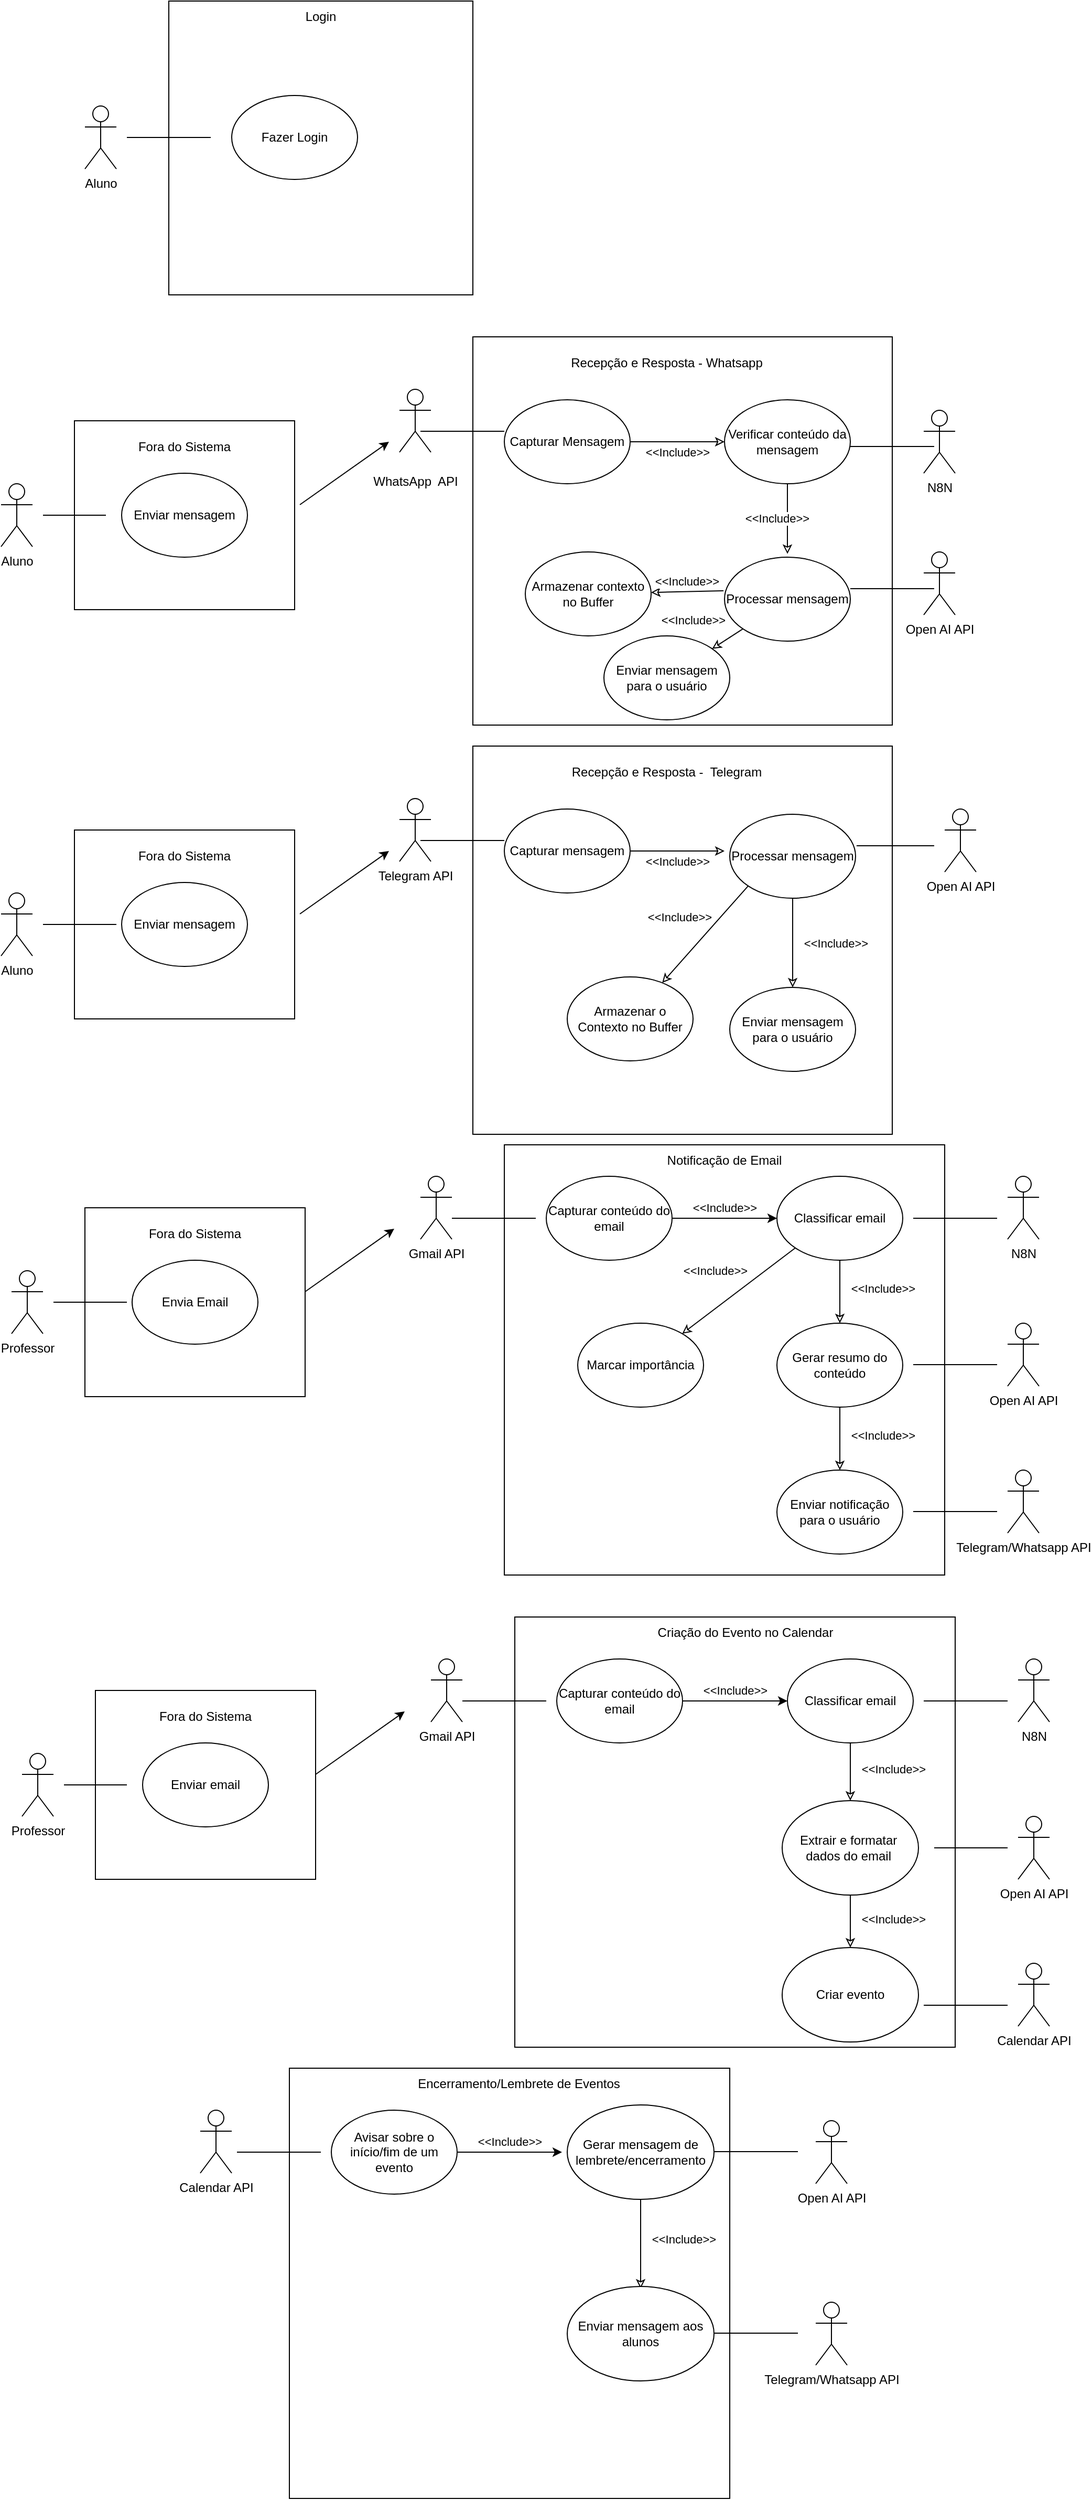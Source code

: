 <mxfile version="26.0.8">
  <diagram name="Página-1" id="kD2pXu33aiupnDGsfzcF">
    <mxGraphModel dx="1120" dy="434" grid="1" gridSize="10" guides="1" tooltips="1" connect="1" arrows="1" fold="1" page="1" pageScale="1" pageWidth="827" pageHeight="1169" math="0" shadow="0">
      <root>
        <mxCell id="0" />
        <mxCell id="1" parent="0" />
        <mxCell id="SGLUg8fZmtAf4TUcIjIm-114" value="" style="rounded=0;whiteSpace=wrap;html=1;fillColor=none;" parent="1" vertex="1">
          <mxGeometry x="540" y="1610" width="420" height="410" as="geometry" />
        </mxCell>
        <mxCell id="SGLUg8fZmtAf4TUcIjIm-81" value="" style="rounded=0;whiteSpace=wrap;html=1;fillColor=none;" parent="1" vertex="1">
          <mxGeometry x="530" y="1160" width="420" height="410" as="geometry" />
        </mxCell>
        <mxCell id="SGLUg8fZmtAf4TUcIjIm-131" value="" style="rounded=0;whiteSpace=wrap;html=1;fillColor=none;" parent="1" vertex="1">
          <mxGeometry x="325" y="2040" width="420" height="410" as="geometry" />
        </mxCell>
        <mxCell id="SGLUg8fZmtAf4TUcIjIm-1" value="" style="rounded=0;whiteSpace=wrap;html=1;fillColor=none;" parent="1" vertex="1">
          <mxGeometry x="500" y="390" width="400" height="370" as="geometry" />
        </mxCell>
        <mxCell id="SGLUg8fZmtAf4TUcIjIm-7" value="" style="rounded=0;whiteSpace=wrap;html=1;fillColor=none;" parent="1" vertex="1">
          <mxGeometry x="120" y="470" width="210" height="180" as="geometry" />
        </mxCell>
        <mxCell id="OUi7C1fRv3OiWJFdQNW4-14" value="" style="rounded=0;whiteSpace=wrap;html=1;fillColor=none;" parent="1" vertex="1">
          <mxGeometry x="210" y="70" width="290" height="280" as="geometry" />
        </mxCell>
        <mxCell id="OUi7C1fRv3OiWJFdQNW4-6" value="Aluno" style="shape=umlActor;verticalLabelPosition=bottom;verticalAlign=top;html=1;outlineConnect=0;" parent="1" vertex="1">
          <mxGeometry x="130" y="170" width="30" height="60" as="geometry" />
        </mxCell>
        <mxCell id="OUi7C1fRv3OiWJFdQNW4-12" value="Fazer Login" style="ellipse;whiteSpace=wrap;html=1;" parent="1" vertex="1">
          <mxGeometry x="270" y="160" width="120" height="80" as="geometry" />
        </mxCell>
        <mxCell id="OUi7C1fRv3OiWJFdQNW4-13" value="" style="endArrow=none;html=1;rounded=0;" parent="1" edge="1">
          <mxGeometry width="50" height="50" relative="1" as="geometry">
            <mxPoint x="170" y="200" as="sourcePoint" />
            <mxPoint x="250" y="200" as="targetPoint" />
          </mxGeometry>
        </mxCell>
        <mxCell id="OUi7C1fRv3OiWJFdQNW4-15" value="Login" style="text;html=1;align=center;verticalAlign=middle;whiteSpace=wrap;rounded=0;" parent="1" vertex="1">
          <mxGeometry x="325" y="70" width="60" height="30" as="geometry" />
        </mxCell>
        <mxCell id="SGLUg8fZmtAf4TUcIjIm-2" value="Aluno" style="shape=umlActor;verticalLabelPosition=bottom;verticalAlign=top;html=1;outlineConnect=0;" parent="1" vertex="1">
          <mxGeometry x="50" y="530" width="30" height="60" as="geometry" />
        </mxCell>
        <mxCell id="SGLUg8fZmtAf4TUcIjIm-3" value="Enviar mensagem" style="ellipse;whiteSpace=wrap;html=1;" parent="1" vertex="1">
          <mxGeometry x="165" y="520" width="120" height="80" as="geometry" />
        </mxCell>
        <mxCell id="SGLUg8fZmtAf4TUcIjIm-4" value="" style="endArrow=none;html=1;rounded=0;" parent="1" edge="1">
          <mxGeometry width="50" height="50" relative="1" as="geometry">
            <mxPoint x="90" y="560" as="sourcePoint" />
            <mxPoint x="150" y="560" as="targetPoint" />
          </mxGeometry>
        </mxCell>
        <mxCell id="SGLUg8fZmtAf4TUcIjIm-5" value="Recepção e Resposta - Whatsapp" style="text;html=1;align=center;verticalAlign=middle;whiteSpace=wrap;rounded=0;" parent="1" vertex="1">
          <mxGeometry x="580" y="400" width="210" height="30" as="geometry" />
        </mxCell>
        <mxCell id="SGLUg8fZmtAf4TUcIjIm-8" value="Fora do Sistema" style="text;html=1;align=center;verticalAlign=middle;whiteSpace=wrap;rounded=0;" parent="1" vertex="1">
          <mxGeometry x="120" y="480" width="210" height="30" as="geometry" />
        </mxCell>
        <mxCell id="SGLUg8fZmtAf4TUcIjIm-9" value="&lt;br&gt;WhatsApp&amp;nbsp; API&lt;div&gt;&lt;br/&gt;&lt;/div&gt;" style="shape=umlActor;verticalLabelPosition=bottom;verticalAlign=top;html=1;outlineConnect=0;" parent="1" vertex="1">
          <mxGeometry x="430" y="440" width="30" height="60" as="geometry" />
        </mxCell>
        <mxCell id="SGLUg8fZmtAf4TUcIjIm-12" value="Capturar Mensagem" style="ellipse;whiteSpace=wrap;html=1;" parent="1" vertex="1">
          <mxGeometry x="530" y="450" width="120" height="80" as="geometry" />
        </mxCell>
        <mxCell id="SGLUg8fZmtAf4TUcIjIm-13" value="" style="endArrow=classic;html=1;rounded=0;" parent="1" edge="1">
          <mxGeometry width="50" height="50" relative="1" as="geometry">
            <mxPoint x="335" y="550" as="sourcePoint" />
            <mxPoint x="420" y="490" as="targetPoint" />
          </mxGeometry>
        </mxCell>
        <mxCell id="SGLUg8fZmtAf4TUcIjIm-14" value="&amp;lt;&amp;lt;Include&amp;gt;&amp;gt;" style="endArrow=none;html=1;rounded=0;exitX=0;exitY=0.5;exitDx=0;exitDy=0;entryX=1;entryY=0.5;entryDx=0;entryDy=0;startArrow=classic;startFill=0;" parent="1" source="SGLUg8fZmtAf4TUcIjIm-15" target="SGLUg8fZmtAf4TUcIjIm-12" edge="1">
          <mxGeometry y="10" width="50" height="50" relative="1" as="geometry">
            <mxPoint x="665" y="530" as="sourcePoint" />
            <mxPoint x="760" y="470" as="targetPoint" />
            <mxPoint as="offset" />
          </mxGeometry>
        </mxCell>
        <mxCell id="SGLUg8fZmtAf4TUcIjIm-15" value="Verificar conteúdo da mensagem" style="ellipse;whiteSpace=wrap;html=1;" parent="1" vertex="1">
          <mxGeometry x="740" y="450" width="120" height="80" as="geometry" />
        </mxCell>
        <mxCell id="SGLUg8fZmtAf4TUcIjIm-16" value="&lt;div&gt;N8N&lt;/div&gt;" style="shape=umlActor;verticalLabelPosition=bottom;verticalAlign=top;html=1;outlineConnect=0;" parent="1" vertex="1">
          <mxGeometry x="930" y="460" width="30" height="60" as="geometry" />
        </mxCell>
        <mxCell id="SGLUg8fZmtAf4TUcIjIm-17" value="" style="endArrow=none;html=1;rounded=0;" parent="1" edge="1">
          <mxGeometry width="50" height="50" relative="1" as="geometry">
            <mxPoint x="450" y="480" as="sourcePoint" />
            <mxPoint x="530" y="480" as="targetPoint" />
          </mxGeometry>
        </mxCell>
        <mxCell id="SGLUg8fZmtAf4TUcIjIm-19" value="" style="endArrow=none;html=1;rounded=0;" parent="1" edge="1">
          <mxGeometry width="50" height="50" relative="1" as="geometry">
            <mxPoint x="860" y="494.5" as="sourcePoint" />
            <mxPoint x="940" y="494.5" as="targetPoint" />
          </mxGeometry>
        </mxCell>
        <mxCell id="SGLUg8fZmtAf4TUcIjIm-20" value="&amp;lt;&amp;lt;Include&amp;gt;&amp;gt;" style="endArrow=none;html=1;rounded=0;exitX=0.75;exitY=0.559;exitDx=0;exitDy=0;entryX=0.5;entryY=1;entryDx=0;entryDy=0;startArrow=classic;startFill=0;exitPerimeter=0;" parent="1" source="SGLUg8fZmtAf4TUcIjIm-1" target="SGLUg8fZmtAf4TUcIjIm-15" edge="1">
          <mxGeometry y="10" width="50" height="50" relative="1" as="geometry">
            <mxPoint x="820" y="559.5" as="sourcePoint" />
            <mxPoint x="730" y="559.5" as="targetPoint" />
            <mxPoint as="offset" />
          </mxGeometry>
        </mxCell>
        <mxCell id="SGLUg8fZmtAf4TUcIjIm-21" value="Processar mensagem" style="ellipse;whiteSpace=wrap;html=1;" parent="1" vertex="1">
          <mxGeometry x="740" y="600" width="120" height="80" as="geometry" />
        </mxCell>
        <mxCell id="SGLUg8fZmtAf4TUcIjIm-22" value="Open AI API" style="shape=umlActor;verticalLabelPosition=bottom;verticalAlign=top;html=1;outlineConnect=0;" parent="1" vertex="1">
          <mxGeometry x="930" y="595" width="30" height="60" as="geometry" />
        </mxCell>
        <mxCell id="SGLUg8fZmtAf4TUcIjIm-25" value="" style="endArrow=none;html=1;rounded=0;" parent="1" edge="1">
          <mxGeometry width="50" height="50" relative="1" as="geometry">
            <mxPoint x="860" y="630" as="sourcePoint" />
            <mxPoint x="940" y="630" as="targetPoint" />
          </mxGeometry>
        </mxCell>
        <mxCell id="SGLUg8fZmtAf4TUcIjIm-26" value="Armazenar contexto no Buffer" style="ellipse;whiteSpace=wrap;html=1;" parent="1" vertex="1">
          <mxGeometry x="550" y="595" width="120" height="80" as="geometry" />
        </mxCell>
        <mxCell id="SGLUg8fZmtAf4TUcIjIm-27" value="Enviar mensagem para o usuário" style="ellipse;whiteSpace=wrap;html=1;" parent="1" vertex="1">
          <mxGeometry x="625" y="675" width="120" height="80" as="geometry" />
        </mxCell>
        <mxCell id="SGLUg8fZmtAf4TUcIjIm-28" value="&amp;lt;&amp;lt;Include&amp;gt;&amp;gt;" style="endArrow=none;html=1;rounded=0;entryX=-0.008;entryY=0.4;entryDx=0;entryDy=0;startArrow=classic;startFill=0;entryPerimeter=0;" parent="1" source="SGLUg8fZmtAf4TUcIjIm-26" target="SGLUg8fZmtAf4TUcIjIm-21" edge="1">
          <mxGeometry y="10" width="50" height="50" relative="1" as="geometry">
            <mxPoint x="720" y="608.5" as="sourcePoint" />
            <mxPoint x="720" y="541.5" as="targetPoint" />
            <mxPoint as="offset" />
          </mxGeometry>
        </mxCell>
        <mxCell id="SGLUg8fZmtAf4TUcIjIm-29" value="&amp;lt;&amp;lt;Include&amp;gt;&amp;gt;" style="endArrow=none;html=1;rounded=0;entryX=0;entryY=1;entryDx=0;entryDy=0;startArrow=classic;startFill=0;" parent="1" source="SGLUg8fZmtAf4TUcIjIm-27" target="SGLUg8fZmtAf4TUcIjIm-21" edge="1">
          <mxGeometry x="-1" y="33" width="50" height="50" relative="1" as="geometry">
            <mxPoint x="680" y="644" as="sourcePoint" />
            <mxPoint x="749" y="642" as="targetPoint" />
            <mxPoint as="offset" />
          </mxGeometry>
        </mxCell>
        <mxCell id="SGLUg8fZmtAf4TUcIjIm-31" value="" style="rounded=0;whiteSpace=wrap;html=1;fillColor=none;" parent="1" vertex="1">
          <mxGeometry x="500" y="780" width="400" height="370" as="geometry" />
        </mxCell>
        <mxCell id="SGLUg8fZmtAf4TUcIjIm-32" value="" style="rounded=0;whiteSpace=wrap;html=1;fillColor=none;" parent="1" vertex="1">
          <mxGeometry x="120" y="860" width="210" height="180" as="geometry" />
        </mxCell>
        <mxCell id="SGLUg8fZmtAf4TUcIjIm-33" value="Aluno" style="shape=umlActor;verticalLabelPosition=bottom;verticalAlign=top;html=1;outlineConnect=0;" parent="1" vertex="1">
          <mxGeometry x="50" y="920" width="30" height="60" as="geometry" />
        </mxCell>
        <mxCell id="SGLUg8fZmtAf4TUcIjIm-34" value="Enviar mensagem" style="ellipse;whiteSpace=wrap;html=1;" parent="1" vertex="1">
          <mxGeometry x="165" y="910" width="120" height="80" as="geometry" />
        </mxCell>
        <mxCell id="SGLUg8fZmtAf4TUcIjIm-35" value="" style="endArrow=none;html=1;rounded=0;" parent="1" edge="1">
          <mxGeometry width="50" height="50" relative="1" as="geometry">
            <mxPoint x="90" y="950" as="sourcePoint" />
            <mxPoint x="160" y="950" as="targetPoint" />
          </mxGeometry>
        </mxCell>
        <mxCell id="SGLUg8fZmtAf4TUcIjIm-36" value="Recepção e Resposta -&amp;nbsp; Telegram" style="text;html=1;align=center;verticalAlign=middle;whiteSpace=wrap;rounded=0;" parent="1" vertex="1">
          <mxGeometry x="580" y="790" width="210" height="30" as="geometry" />
        </mxCell>
        <mxCell id="SGLUg8fZmtAf4TUcIjIm-37" value="Fora do Sistema" style="text;html=1;align=center;verticalAlign=middle;whiteSpace=wrap;rounded=0;" parent="1" vertex="1">
          <mxGeometry x="120" y="870" width="210" height="30" as="geometry" />
        </mxCell>
        <mxCell id="SGLUg8fZmtAf4TUcIjIm-38" value="Telegram API" style="shape=umlActor;verticalLabelPosition=bottom;verticalAlign=top;html=1;outlineConnect=0;" parent="1" vertex="1">
          <mxGeometry x="430" y="830" width="30" height="60" as="geometry" />
        </mxCell>
        <mxCell id="SGLUg8fZmtAf4TUcIjIm-39" value="Capturar mensagem" style="ellipse;whiteSpace=wrap;html=1;" parent="1" vertex="1">
          <mxGeometry x="530" y="840" width="120" height="80" as="geometry" />
        </mxCell>
        <mxCell id="SGLUg8fZmtAf4TUcIjIm-40" value="" style="endArrow=classic;html=1;rounded=0;" parent="1" edge="1">
          <mxGeometry width="50" height="50" relative="1" as="geometry">
            <mxPoint x="335" y="940" as="sourcePoint" />
            <mxPoint x="420" y="880" as="targetPoint" />
          </mxGeometry>
        </mxCell>
        <mxCell id="SGLUg8fZmtAf4TUcIjIm-41" value="&amp;lt;&amp;lt;Include&amp;gt;&amp;gt;" style="endArrow=none;html=1;rounded=0;exitX=0;exitY=0.5;exitDx=0;exitDy=0;entryX=1;entryY=0.5;entryDx=0;entryDy=0;startArrow=classic;startFill=0;" parent="1" target="SGLUg8fZmtAf4TUcIjIm-39" edge="1">
          <mxGeometry y="10" width="50" height="50" relative="1" as="geometry">
            <mxPoint x="740" y="880" as="sourcePoint" />
            <mxPoint x="760" y="860" as="targetPoint" />
            <mxPoint as="offset" />
          </mxGeometry>
        </mxCell>
        <mxCell id="SGLUg8fZmtAf4TUcIjIm-44" value="" style="endArrow=none;html=1;rounded=0;" parent="1" edge="1">
          <mxGeometry width="50" height="50" relative="1" as="geometry">
            <mxPoint x="450" y="870" as="sourcePoint" />
            <mxPoint x="530" y="870" as="targetPoint" />
          </mxGeometry>
        </mxCell>
        <mxCell id="SGLUg8fZmtAf4TUcIjIm-47" value="Processar mensagem" style="ellipse;whiteSpace=wrap;html=1;" parent="1" vertex="1">
          <mxGeometry x="745" y="845" width="120" height="80" as="geometry" />
        </mxCell>
        <mxCell id="SGLUg8fZmtAf4TUcIjIm-48" value="Open AI API" style="shape=umlActor;verticalLabelPosition=bottom;verticalAlign=top;html=1;outlineConnect=0;" parent="1" vertex="1">
          <mxGeometry x="950" y="840" width="30" height="60" as="geometry" />
        </mxCell>
        <mxCell id="SGLUg8fZmtAf4TUcIjIm-49" value="" style="endArrow=none;html=1;rounded=0;exitX=1.008;exitY=0.375;exitDx=0;exitDy=0;exitPerimeter=0;" parent="1" source="SGLUg8fZmtAf4TUcIjIm-47" edge="1">
          <mxGeometry width="50" height="50" relative="1" as="geometry">
            <mxPoint x="860" y="1020" as="sourcePoint" />
            <mxPoint x="940" y="875" as="targetPoint" />
          </mxGeometry>
        </mxCell>
        <mxCell id="SGLUg8fZmtAf4TUcIjIm-50" value="Armazenar o Contexto no Buffer" style="ellipse;whiteSpace=wrap;html=1;" parent="1" vertex="1">
          <mxGeometry x="590" y="1000" width="120" height="80" as="geometry" />
        </mxCell>
        <mxCell id="SGLUg8fZmtAf4TUcIjIm-51" value="Enviar mensagem para o usuário" style="ellipse;whiteSpace=wrap;html=1;" parent="1" vertex="1">
          <mxGeometry x="745" y="1010" width="120" height="80" as="geometry" />
        </mxCell>
        <mxCell id="SGLUg8fZmtAf4TUcIjIm-52" value="&amp;lt;&amp;lt;Include&amp;gt;&amp;gt;" style="endArrow=none;html=1;rounded=0;entryX=0;entryY=1;entryDx=0;entryDy=0;startArrow=classic;startFill=0;" parent="1" source="SGLUg8fZmtAf4TUcIjIm-50" target="SGLUg8fZmtAf4TUcIjIm-47" edge="1">
          <mxGeometry x="-0.071" y="29" width="50" height="50" relative="1" as="geometry">
            <mxPoint x="720" y="998.5" as="sourcePoint" />
            <mxPoint x="720" y="931.5" as="targetPoint" />
            <mxPoint as="offset" />
          </mxGeometry>
        </mxCell>
        <mxCell id="SGLUg8fZmtAf4TUcIjIm-53" value="&amp;lt;&amp;lt;Include&amp;gt;&amp;gt;" style="endArrow=none;html=1;rounded=0;entryX=0.5;entryY=1;entryDx=0;entryDy=0;startArrow=classic;startFill=0;" parent="1" source="SGLUg8fZmtAf4TUcIjIm-51" target="SGLUg8fZmtAf4TUcIjIm-47" edge="1">
          <mxGeometry x="-0.011" y="-41" width="50" height="50" relative="1" as="geometry">
            <mxPoint x="680" y="1034" as="sourcePoint" />
            <mxPoint x="749" y="1032" as="targetPoint" />
            <mxPoint as="offset" />
          </mxGeometry>
        </mxCell>
        <mxCell id="SGLUg8fZmtAf4TUcIjIm-57" value="" style="rounded=0;whiteSpace=wrap;html=1;fillColor=none;" parent="1" vertex="1">
          <mxGeometry x="130" y="1220" width="210" height="180" as="geometry" />
        </mxCell>
        <mxCell id="SGLUg8fZmtAf4TUcIjIm-58" value="Professor" style="shape=umlActor;verticalLabelPosition=bottom;verticalAlign=top;html=1;outlineConnect=0;" parent="1" vertex="1">
          <mxGeometry x="60" y="1280" width="30" height="60" as="geometry" />
        </mxCell>
        <mxCell id="SGLUg8fZmtAf4TUcIjIm-59" value="Envia Email" style="ellipse;whiteSpace=wrap;html=1;" parent="1" vertex="1">
          <mxGeometry x="175" y="1270" width="120" height="80" as="geometry" />
        </mxCell>
        <mxCell id="SGLUg8fZmtAf4TUcIjIm-60" value="" style="endArrow=none;html=1;rounded=0;" parent="1" edge="1">
          <mxGeometry width="50" height="50" relative="1" as="geometry">
            <mxPoint x="100" y="1310" as="sourcePoint" />
            <mxPoint x="170" y="1310" as="targetPoint" />
          </mxGeometry>
        </mxCell>
        <mxCell id="SGLUg8fZmtAf4TUcIjIm-61" value="Fora do Sistema" style="text;html=1;align=center;verticalAlign=middle;whiteSpace=wrap;rounded=0;" parent="1" vertex="1">
          <mxGeometry x="130" y="1230" width="210" height="30" as="geometry" />
        </mxCell>
        <mxCell id="SGLUg8fZmtAf4TUcIjIm-62" value="" style="endArrow=classic;html=1;rounded=0;" parent="1" edge="1">
          <mxGeometry width="50" height="50" relative="1" as="geometry">
            <mxPoint x="340" y="1300" as="sourcePoint" />
            <mxPoint x="425" y="1240" as="targetPoint" />
          </mxGeometry>
        </mxCell>
        <mxCell id="SGLUg8fZmtAf4TUcIjIm-63" value="Gmail API" style="shape=umlActor;verticalLabelPosition=bottom;verticalAlign=top;html=1;outlineConnect=0;" parent="1" vertex="1">
          <mxGeometry x="450" y="1190" width="30" height="60" as="geometry" />
        </mxCell>
        <mxCell id="SGLUg8fZmtAf4TUcIjIm-65" value="" style="endArrow=none;html=1;rounded=0;" parent="1" edge="1">
          <mxGeometry width="50" height="50" relative="1" as="geometry">
            <mxPoint x="480" y="1230" as="sourcePoint" />
            <mxPoint x="560" y="1230" as="targetPoint" />
          </mxGeometry>
        </mxCell>
        <mxCell id="SGLUg8fZmtAf4TUcIjIm-66" value="Capturar conteúdo do email" style="ellipse;whiteSpace=wrap;html=1;" parent="1" vertex="1">
          <mxGeometry x="570" y="1190" width="120" height="80" as="geometry" />
        </mxCell>
        <mxCell id="SGLUg8fZmtAf4TUcIjIm-67" value="Classificar email" style="ellipse;whiteSpace=wrap;html=1;" parent="1" vertex="1">
          <mxGeometry x="790" y="1190" width="120" height="80" as="geometry" />
        </mxCell>
        <mxCell id="SGLUg8fZmtAf4TUcIjIm-68" value="&lt;div&gt;N8N&lt;/div&gt;" style="shape=umlActor;verticalLabelPosition=bottom;verticalAlign=top;html=1;outlineConnect=0;" parent="1" vertex="1">
          <mxGeometry x="1010" y="1190" width="30" height="60" as="geometry" />
        </mxCell>
        <mxCell id="SGLUg8fZmtAf4TUcIjIm-69" value="" style="endArrow=none;html=1;rounded=0;" parent="1" edge="1">
          <mxGeometry width="50" height="50" relative="1" as="geometry">
            <mxPoint x="920" y="1230" as="sourcePoint" />
            <mxPoint x="1000" y="1230" as="targetPoint" />
          </mxGeometry>
        </mxCell>
        <mxCell id="SGLUg8fZmtAf4TUcIjIm-70" value="Open AI API" style="shape=umlActor;verticalLabelPosition=bottom;verticalAlign=top;html=1;outlineConnect=0;" parent="1" vertex="1">
          <mxGeometry x="1010" y="1330" width="30" height="60" as="geometry" />
        </mxCell>
        <mxCell id="SGLUg8fZmtAf4TUcIjIm-71" value="Gerar resumo do conteúdo" style="ellipse;whiteSpace=wrap;html=1;" parent="1" vertex="1">
          <mxGeometry x="790" y="1330" width="120" height="80" as="geometry" />
        </mxCell>
        <mxCell id="SGLUg8fZmtAf4TUcIjIm-72" value="Marcar importância" style="ellipse;whiteSpace=wrap;html=1;" parent="1" vertex="1">
          <mxGeometry x="600" y="1330" width="120" height="80" as="geometry" />
        </mxCell>
        <mxCell id="SGLUg8fZmtAf4TUcIjIm-73" value="Enviar notificação para o usuário" style="ellipse;whiteSpace=wrap;html=1;" parent="1" vertex="1">
          <mxGeometry x="790" y="1470" width="120" height="80" as="geometry" />
        </mxCell>
        <mxCell id="SGLUg8fZmtAf4TUcIjIm-74" value="&amp;lt;&amp;lt;Include&amp;gt;&amp;gt;" style="endArrow=classic;html=1;rounded=0;exitX=1;exitY=0.5;exitDx=0;exitDy=0;entryX=0;entryY=0.5;entryDx=0;entryDy=0;startArrow=none;startFill=0;endFill=1;" parent="1" source="SGLUg8fZmtAf4TUcIjIm-66" target="SGLUg8fZmtAf4TUcIjIm-67" edge="1">
          <mxGeometry y="10" width="50" height="50" relative="1" as="geometry">
            <mxPoint x="770" y="1290" as="sourcePoint" />
            <mxPoint x="680" y="1290" as="targetPoint" />
            <mxPoint as="offset" />
          </mxGeometry>
        </mxCell>
        <mxCell id="SGLUg8fZmtAf4TUcIjIm-76" value="&amp;lt;&amp;lt;Include&amp;gt;&amp;gt;" style="endArrow=none;html=1;rounded=0;entryX=0;entryY=1;entryDx=0;entryDy=0;startArrow=classic;startFill=0;" parent="1" source="SGLUg8fZmtAf4TUcIjIm-72" target="SGLUg8fZmtAf4TUcIjIm-67" edge="1">
          <mxGeometry x="-0.108" y="30" width="50" height="50" relative="1" as="geometry">
            <mxPoint x="720" y="1290" as="sourcePoint" />
            <mxPoint x="820" y="1290" as="targetPoint" />
            <mxPoint x="1" as="offset" />
          </mxGeometry>
        </mxCell>
        <mxCell id="SGLUg8fZmtAf4TUcIjIm-77" value="&amp;lt;&amp;lt;Include&amp;gt;&amp;gt;" style="endArrow=none;html=1;rounded=0;entryX=0.5;entryY=1;entryDx=0;entryDy=0;startArrow=classic;startFill=0;exitX=0.5;exitY=0;exitDx=0;exitDy=0;" parent="1" source="SGLUg8fZmtAf4TUcIjIm-71" target="SGLUg8fZmtAf4TUcIjIm-67" edge="1">
          <mxGeometry x="0.1" y="-41" width="50" height="50" relative="1" as="geometry">
            <mxPoint x="710" y="1350" as="sourcePoint" />
            <mxPoint x="818" y="1268" as="targetPoint" />
            <mxPoint as="offset" />
          </mxGeometry>
        </mxCell>
        <mxCell id="SGLUg8fZmtAf4TUcIjIm-78" value="&amp;lt;&amp;lt;Include&amp;gt;&amp;gt;" style="endArrow=none;html=1;rounded=0;entryX=0.5;entryY=1;entryDx=0;entryDy=0;startArrow=classic;startFill=0;exitX=0.5;exitY=0;exitDx=0;exitDy=0;" parent="1" target="SGLUg8fZmtAf4TUcIjIm-71" edge="1" source="SGLUg8fZmtAf4TUcIjIm-73">
          <mxGeometry x="0.1" y="-41" width="50" height="50" relative="1" as="geometry">
            <mxPoint x="820" y="1470" as="sourcePoint" />
            <mxPoint x="840" y="1410" as="targetPoint" />
            <mxPoint as="offset" />
          </mxGeometry>
        </mxCell>
        <mxCell id="SGLUg8fZmtAf4TUcIjIm-79" value="Telegram/Whatsapp API" style="shape=umlActor;verticalLabelPosition=bottom;verticalAlign=top;html=1;outlineConnect=0;" parent="1" vertex="1">
          <mxGeometry x="1010" y="1470" width="30" height="60" as="geometry" />
        </mxCell>
        <mxCell id="SGLUg8fZmtAf4TUcIjIm-82" value="Notificação de Email" style="text;html=1;align=center;verticalAlign=middle;whiteSpace=wrap;rounded=0;" parent="1" vertex="1">
          <mxGeometry x="635" y="1160" width="210" height="30" as="geometry" />
        </mxCell>
        <mxCell id="SGLUg8fZmtAf4TUcIjIm-85" value="" style="rounded=0;whiteSpace=wrap;html=1;fillColor=none;" parent="1" vertex="1">
          <mxGeometry x="140" y="1680" width="210" height="180" as="geometry" />
        </mxCell>
        <mxCell id="SGLUg8fZmtAf4TUcIjIm-86" value="Professor" style="shape=umlActor;verticalLabelPosition=bottom;verticalAlign=top;html=1;outlineConnect=0;" parent="1" vertex="1">
          <mxGeometry x="70" y="1740" width="30" height="60" as="geometry" />
        </mxCell>
        <mxCell id="SGLUg8fZmtAf4TUcIjIm-87" value="Enviar email" style="ellipse;whiteSpace=wrap;html=1;" parent="1" vertex="1">
          <mxGeometry x="185" y="1730" width="120" height="80" as="geometry" />
        </mxCell>
        <mxCell id="SGLUg8fZmtAf4TUcIjIm-88" value="" style="endArrow=none;html=1;rounded=0;" parent="1" edge="1">
          <mxGeometry width="50" height="50" relative="1" as="geometry">
            <mxPoint x="110" y="1770" as="sourcePoint" />
            <mxPoint x="170" y="1770" as="targetPoint" />
          </mxGeometry>
        </mxCell>
        <mxCell id="SGLUg8fZmtAf4TUcIjIm-89" value="Fora do Sistema" style="text;html=1;align=center;verticalAlign=middle;whiteSpace=wrap;rounded=0;" parent="1" vertex="1">
          <mxGeometry x="140" y="1690" width="210" height="30" as="geometry" />
        </mxCell>
        <mxCell id="SGLUg8fZmtAf4TUcIjIm-90" value="" style="endArrow=classic;html=1;rounded=0;" parent="1" edge="1">
          <mxGeometry width="50" height="50" relative="1" as="geometry">
            <mxPoint x="350" y="1760" as="sourcePoint" />
            <mxPoint x="435" y="1700" as="targetPoint" />
          </mxGeometry>
        </mxCell>
        <mxCell id="SGLUg8fZmtAf4TUcIjIm-91" value="Gmail API" style="shape=umlActor;verticalLabelPosition=bottom;verticalAlign=top;html=1;outlineConnect=0;" parent="1" vertex="1">
          <mxGeometry x="460" y="1650" width="30" height="60" as="geometry" />
        </mxCell>
        <mxCell id="SGLUg8fZmtAf4TUcIjIm-92" value="" style="endArrow=none;html=1;rounded=0;" parent="1" edge="1">
          <mxGeometry width="50" height="50" relative="1" as="geometry">
            <mxPoint x="490" y="1690" as="sourcePoint" />
            <mxPoint x="570" y="1690" as="targetPoint" />
          </mxGeometry>
        </mxCell>
        <mxCell id="SGLUg8fZmtAf4TUcIjIm-93" value="Capturar conteúdo do email" style="ellipse;whiteSpace=wrap;html=1;" parent="1" vertex="1">
          <mxGeometry x="580" y="1650" width="120" height="80" as="geometry" />
        </mxCell>
        <mxCell id="SGLUg8fZmtAf4TUcIjIm-94" value="Classificar email" style="ellipse;whiteSpace=wrap;html=1;" parent="1" vertex="1">
          <mxGeometry x="800" y="1650" width="120" height="80" as="geometry" />
        </mxCell>
        <mxCell id="SGLUg8fZmtAf4TUcIjIm-95" value="&lt;div&gt;N8N&lt;/div&gt;" style="shape=umlActor;verticalLabelPosition=bottom;verticalAlign=top;html=1;outlineConnect=0;" parent="1" vertex="1">
          <mxGeometry x="1020" y="1650" width="30" height="60" as="geometry" />
        </mxCell>
        <mxCell id="SGLUg8fZmtAf4TUcIjIm-96" value="" style="endArrow=none;html=1;rounded=0;" parent="1" edge="1">
          <mxGeometry width="50" height="50" relative="1" as="geometry">
            <mxPoint x="930" y="1690" as="sourcePoint" />
            <mxPoint x="1010" y="1690" as="targetPoint" />
          </mxGeometry>
        </mxCell>
        <mxCell id="SGLUg8fZmtAf4TUcIjIm-97" value="Calendar API" style="shape=umlActor;verticalLabelPosition=bottom;verticalAlign=top;html=1;outlineConnect=0;" parent="1" vertex="1">
          <mxGeometry x="1020" y="1940" width="30" height="60" as="geometry" />
        </mxCell>
        <mxCell id="SGLUg8fZmtAf4TUcIjIm-98" value="Extrair e formatar&amp;nbsp;&lt;div&gt;dados do email&amp;nbsp;&lt;/div&gt;" style="ellipse;whiteSpace=wrap;html=1;" parent="1" vertex="1">
          <mxGeometry x="795" y="1785" width="130" height="90" as="geometry" />
        </mxCell>
        <mxCell id="SGLUg8fZmtAf4TUcIjIm-101" value="&amp;lt;&amp;lt;Include&amp;gt;&amp;gt;" style="endArrow=classic;html=1;rounded=0;exitX=1;exitY=0.5;exitDx=0;exitDy=0;entryX=0;entryY=0.5;entryDx=0;entryDy=0;startArrow=none;startFill=0;endFill=1;" parent="1" source="SGLUg8fZmtAf4TUcIjIm-93" target="SGLUg8fZmtAf4TUcIjIm-94" edge="1">
          <mxGeometry y="10" width="50" height="50" relative="1" as="geometry">
            <mxPoint x="780" y="1750" as="sourcePoint" />
            <mxPoint x="690" y="1750" as="targetPoint" />
            <mxPoint as="offset" />
          </mxGeometry>
        </mxCell>
        <mxCell id="SGLUg8fZmtAf4TUcIjIm-102" value="" style="endArrow=none;html=1;rounded=0;" parent="1" edge="1">
          <mxGeometry width="50" height="50" relative="1" as="geometry">
            <mxPoint x="940" y="1830" as="sourcePoint" />
            <mxPoint x="1010" y="1830" as="targetPoint" />
          </mxGeometry>
        </mxCell>
        <mxCell id="SGLUg8fZmtAf4TUcIjIm-104" value="&amp;lt;&amp;lt;Include&amp;gt;&amp;gt;" style="endArrow=none;html=1;rounded=0;entryX=0.5;entryY=1;entryDx=0;entryDy=0;startArrow=classic;startFill=0;exitX=0.5;exitY=0;exitDx=0;exitDy=0;" parent="1" source="SGLUg8fZmtAf4TUcIjIm-98" target="SGLUg8fZmtAf4TUcIjIm-94" edge="1">
          <mxGeometry x="0.1" y="-41" width="50" height="50" relative="1" as="geometry">
            <mxPoint x="720" y="1810" as="sourcePoint" />
            <mxPoint x="828" y="1728" as="targetPoint" />
            <mxPoint as="offset" />
          </mxGeometry>
        </mxCell>
        <mxCell id="SGLUg8fZmtAf4TUcIjIm-105" value="&amp;lt;&amp;lt;Include&amp;gt;&amp;gt;" style="endArrow=none;html=1;rounded=0;entryX=0.5;entryY=1;entryDx=0;entryDy=0;startArrow=classic;startFill=0;exitX=0.5;exitY=0;exitDx=0;exitDy=0;" parent="1" target="SGLUg8fZmtAf4TUcIjIm-98" edge="1" source="SGLUg8fZmtAf4TUcIjIm-108">
          <mxGeometry x="0.1" y="-41" width="50" height="50" relative="1" as="geometry">
            <mxPoint x="830" y="1930" as="sourcePoint" />
            <mxPoint x="850" y="1870" as="targetPoint" />
            <mxPoint as="offset" />
          </mxGeometry>
        </mxCell>
        <mxCell id="SGLUg8fZmtAf4TUcIjIm-108" value="Criar evento" style="ellipse;whiteSpace=wrap;html=1;" parent="1" vertex="1">
          <mxGeometry x="795" y="1925" width="130" height="90" as="geometry" />
        </mxCell>
        <mxCell id="SGLUg8fZmtAf4TUcIjIm-109" value="Open AI API" style="shape=umlActor;verticalLabelPosition=bottom;verticalAlign=top;html=1;outlineConnect=0;" parent="1" vertex="1">
          <mxGeometry x="1020" y="1800" width="30" height="60" as="geometry" />
        </mxCell>
        <mxCell id="SGLUg8fZmtAf4TUcIjIm-112" value="" style="endArrow=none;html=1;rounded=0;" parent="1" edge="1">
          <mxGeometry width="50" height="50" relative="1" as="geometry">
            <mxPoint x="930" y="1980" as="sourcePoint" />
            <mxPoint x="1010" y="1980" as="targetPoint" />
          </mxGeometry>
        </mxCell>
        <mxCell id="SGLUg8fZmtAf4TUcIjIm-115" value="Criação do Evento no Calendar" style="text;html=1;align=center;verticalAlign=middle;whiteSpace=wrap;rounded=0;" parent="1" vertex="1">
          <mxGeometry x="655" y="1610" width="210" height="30" as="geometry" />
        </mxCell>
        <mxCell id="SGLUg8fZmtAf4TUcIjIm-117" value="" style="endArrow=none;html=1;rounded=0;" parent="1" edge="1">
          <mxGeometry width="50" height="50" relative="1" as="geometry">
            <mxPoint x="275" y="2120" as="sourcePoint" />
            <mxPoint x="355" y="2120" as="targetPoint" />
          </mxGeometry>
        </mxCell>
        <mxCell id="SGLUg8fZmtAf4TUcIjIm-118" value="Avisar sobre o início/fim de um evento" style="ellipse;whiteSpace=wrap;html=1;" parent="1" vertex="1">
          <mxGeometry x="365" y="2080" width="120" height="80" as="geometry" />
        </mxCell>
        <mxCell id="SGLUg8fZmtAf4TUcIjIm-121" value="" style="endArrow=none;html=1;rounded=0;" parent="1" edge="1">
          <mxGeometry width="50" height="50" relative="1" as="geometry">
            <mxPoint x="730" y="2119.5" as="sourcePoint" />
            <mxPoint x="810" y="2119.5" as="targetPoint" />
          </mxGeometry>
        </mxCell>
        <mxCell id="SGLUg8fZmtAf4TUcIjIm-123" value="Gerar mensagem de lembrete/encerramento" style="ellipse;whiteSpace=wrap;html=1;" parent="1" vertex="1">
          <mxGeometry x="590" y="2075" width="140" height="90" as="geometry" />
        </mxCell>
        <mxCell id="SGLUg8fZmtAf4TUcIjIm-124" value="&amp;lt;&amp;lt;Include&amp;gt;&amp;gt;" style="endArrow=classic;html=1;rounded=0;exitX=1;exitY=0.5;exitDx=0;exitDy=0;entryX=0;entryY=0.5;entryDx=0;entryDy=0;startArrow=none;startFill=0;endFill=1;" parent="1" source="SGLUg8fZmtAf4TUcIjIm-118" edge="1">
          <mxGeometry y="10" width="50" height="50" relative="1" as="geometry">
            <mxPoint x="565" y="2180" as="sourcePoint" />
            <mxPoint x="585" y="2120" as="targetPoint" />
            <mxPoint as="offset" />
          </mxGeometry>
        </mxCell>
        <mxCell id="SGLUg8fZmtAf4TUcIjIm-127" value="&amp;lt;&amp;lt;Include&amp;gt;&amp;gt;" style="endArrow=none;html=1;rounded=0;entryX=0.5;entryY=1;entryDx=0;entryDy=0;startArrow=classic;startFill=0;" parent="1" target="SGLUg8fZmtAf4TUcIjIm-123" edge="1">
          <mxGeometry x="0.1" y="-41" width="50" height="50" relative="1" as="geometry">
            <mxPoint x="660" y="2250" as="sourcePoint" />
            <mxPoint x="635" y="2300" as="targetPoint" />
            <mxPoint as="offset" />
          </mxGeometry>
        </mxCell>
        <mxCell id="SGLUg8fZmtAf4TUcIjIm-129" value="Open AI API" style="shape=umlActor;verticalLabelPosition=bottom;verticalAlign=top;html=1;outlineConnect=0;" parent="1" vertex="1">
          <mxGeometry x="827" y="2090" width="30" height="60" as="geometry" />
        </mxCell>
        <mxCell id="SGLUg8fZmtAf4TUcIjIm-132" value="Encerramento/Lembrete de Eventos" style="text;html=1;align=center;verticalAlign=middle;whiteSpace=wrap;rounded=0;" parent="1" vertex="1">
          <mxGeometry x="439" y="2040" width="210" height="30" as="geometry" />
        </mxCell>
        <mxCell id="SGLUg8fZmtAf4TUcIjIm-133" value="Calendar API" style="shape=umlActor;verticalLabelPosition=bottom;verticalAlign=top;html=1;outlineConnect=0;" parent="1" vertex="1">
          <mxGeometry x="240" y="2080" width="30" height="60" as="geometry" />
        </mxCell>
        <mxCell id="SGLUg8fZmtAf4TUcIjIm-135" value="Enviar mensagem aos alunos" style="ellipse;whiteSpace=wrap;html=1;" parent="1" vertex="1">
          <mxGeometry x="590" y="2248" width="140" height="90" as="geometry" />
        </mxCell>
        <mxCell id="SGLUg8fZmtAf4TUcIjIm-136" value="Telegram/Whatsapp API" style="shape=umlActor;verticalLabelPosition=bottom;verticalAlign=top;html=1;outlineConnect=0;" parent="1" vertex="1">
          <mxGeometry x="827" y="2263" width="30" height="60" as="geometry" />
        </mxCell>
        <mxCell id="SGLUg8fZmtAf4TUcIjIm-137" value="" style="endArrow=none;html=1;rounded=0;" parent="1" edge="1">
          <mxGeometry width="50" height="50" relative="1" as="geometry">
            <mxPoint x="730" y="2292.5" as="sourcePoint" />
            <mxPoint x="810" y="2292.5" as="targetPoint" />
          </mxGeometry>
        </mxCell>
        <mxCell id="jRDOfX8iHya0KfQIfGSS-2" value="" style="endArrow=none;html=1;rounded=0;" edge="1" parent="1">
          <mxGeometry width="50" height="50" relative="1" as="geometry">
            <mxPoint x="920" y="1369.5" as="sourcePoint" />
            <mxPoint x="1000" y="1369.5" as="targetPoint" />
          </mxGeometry>
        </mxCell>
        <mxCell id="jRDOfX8iHya0KfQIfGSS-3" value="" style="endArrow=none;html=1;rounded=0;" edge="1" parent="1">
          <mxGeometry width="50" height="50" relative="1" as="geometry">
            <mxPoint x="920" y="1509.5" as="sourcePoint" />
            <mxPoint x="1000" y="1509.5" as="targetPoint" />
          </mxGeometry>
        </mxCell>
      </root>
    </mxGraphModel>
  </diagram>
</mxfile>
